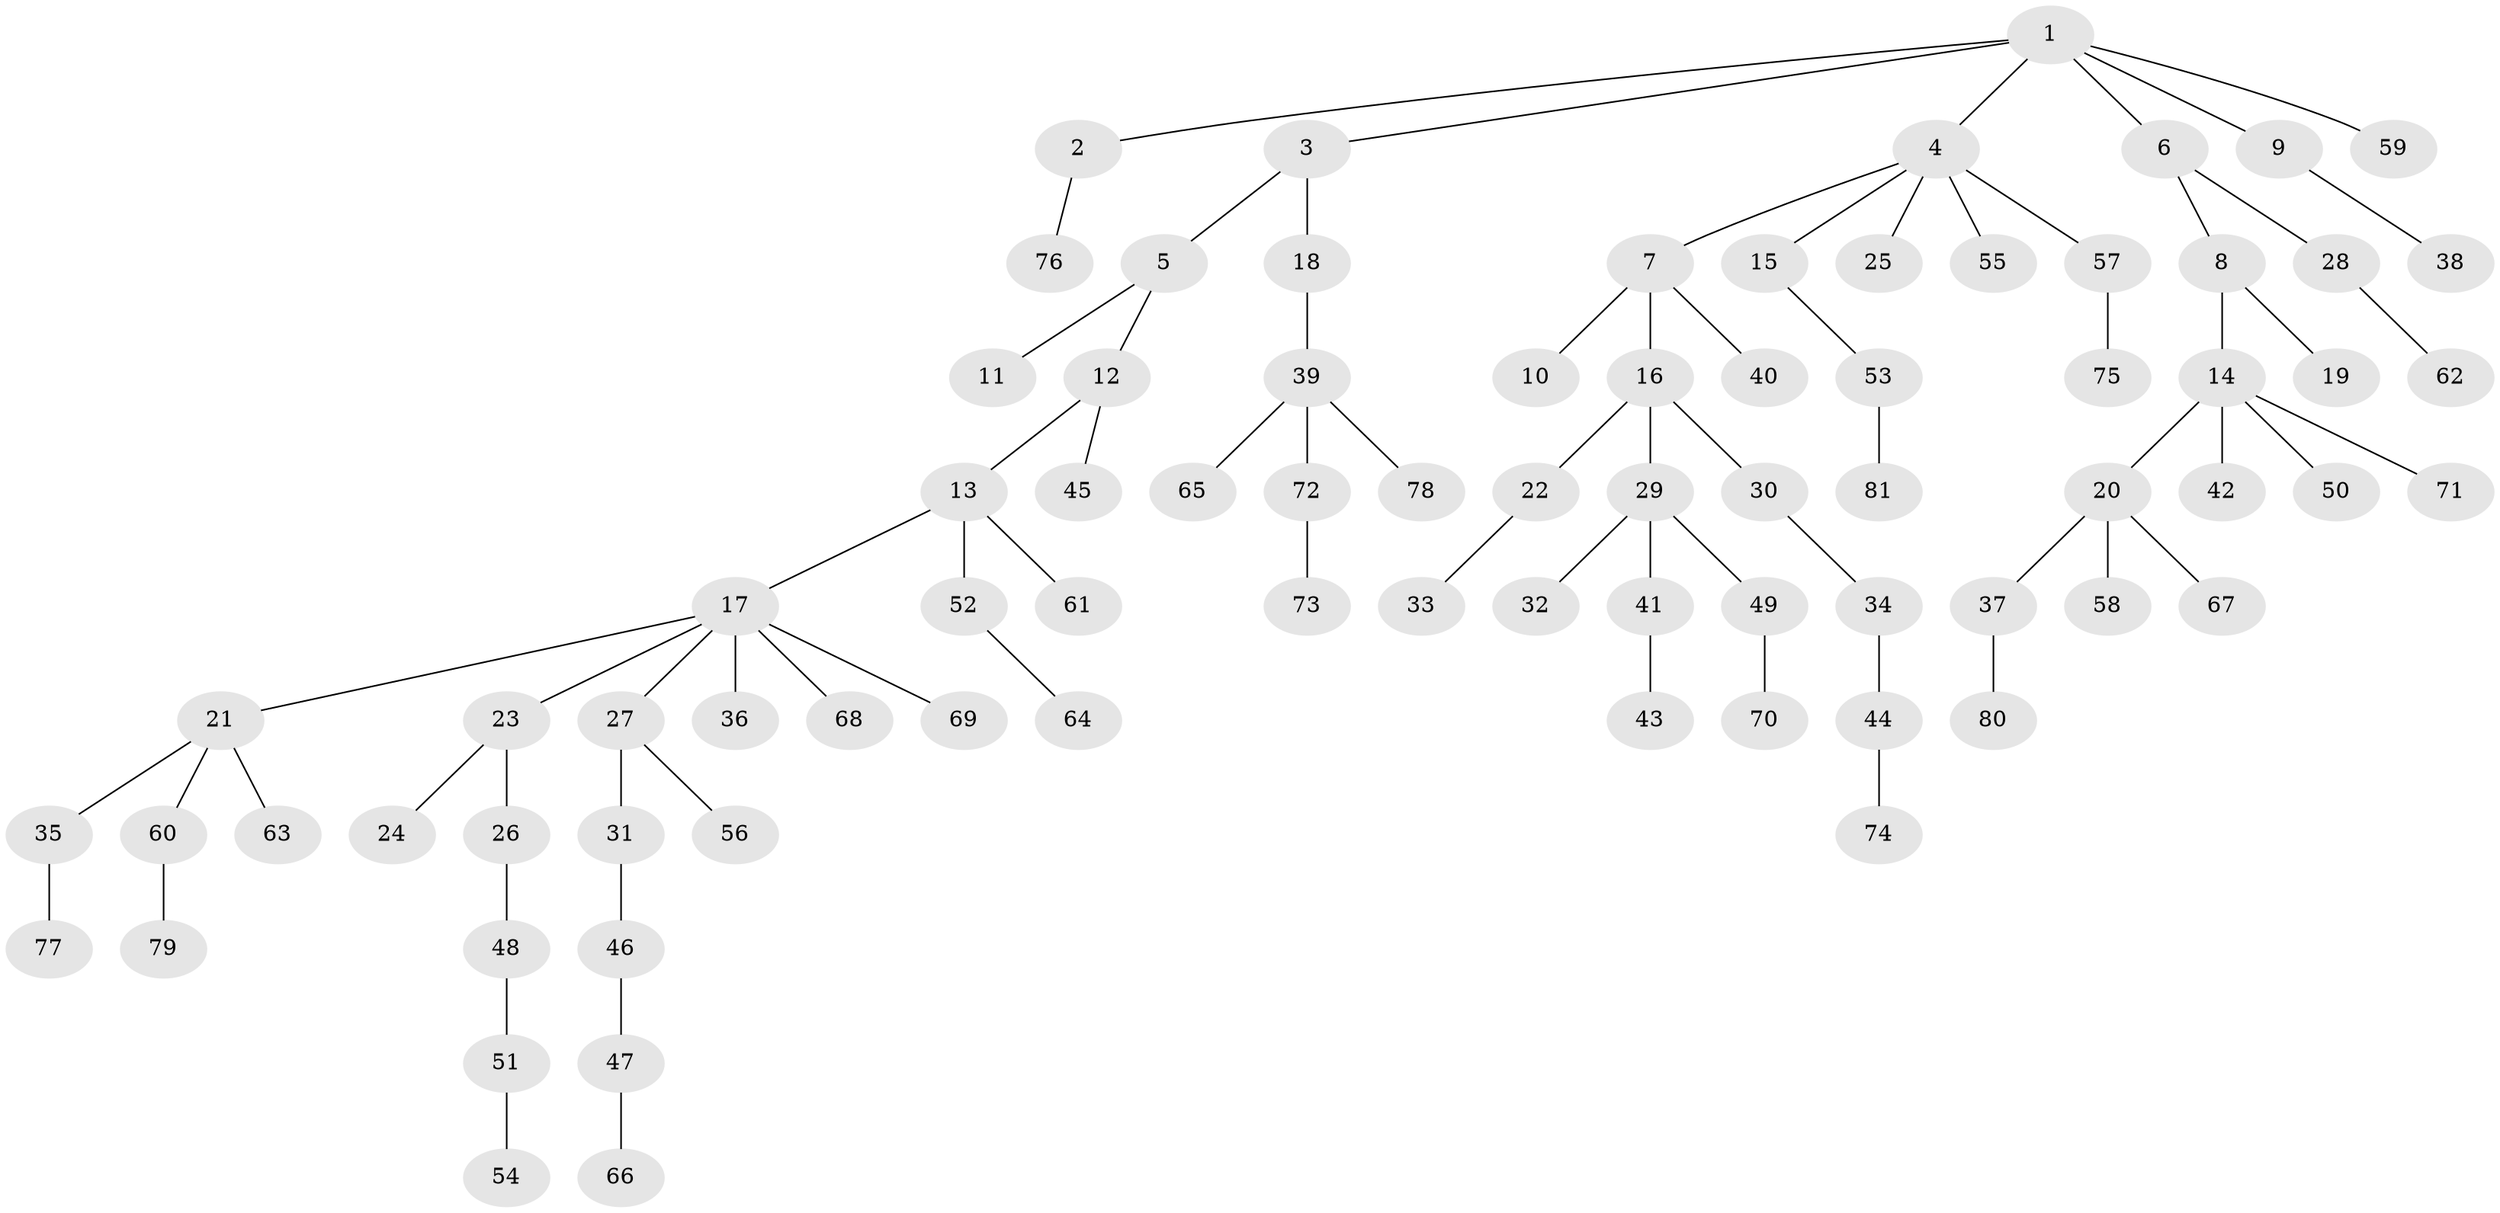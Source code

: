 // coarse degree distribution, {4: 0.07317073170731707, 1: 0.4634146341463415, 5: 0.04878048780487805, 2: 0.2926829268292683, 3: 0.12195121951219512}
// Generated by graph-tools (version 1.1) at 2025/51/03/04/25 22:51:46]
// undirected, 81 vertices, 80 edges
graph export_dot {
  node [color=gray90,style=filled];
  1;
  2;
  3;
  4;
  5;
  6;
  7;
  8;
  9;
  10;
  11;
  12;
  13;
  14;
  15;
  16;
  17;
  18;
  19;
  20;
  21;
  22;
  23;
  24;
  25;
  26;
  27;
  28;
  29;
  30;
  31;
  32;
  33;
  34;
  35;
  36;
  37;
  38;
  39;
  40;
  41;
  42;
  43;
  44;
  45;
  46;
  47;
  48;
  49;
  50;
  51;
  52;
  53;
  54;
  55;
  56;
  57;
  58;
  59;
  60;
  61;
  62;
  63;
  64;
  65;
  66;
  67;
  68;
  69;
  70;
  71;
  72;
  73;
  74;
  75;
  76;
  77;
  78;
  79;
  80;
  81;
  1 -- 2;
  1 -- 3;
  1 -- 4;
  1 -- 6;
  1 -- 9;
  1 -- 59;
  2 -- 76;
  3 -- 5;
  3 -- 18;
  4 -- 7;
  4 -- 15;
  4 -- 25;
  4 -- 55;
  4 -- 57;
  5 -- 11;
  5 -- 12;
  6 -- 8;
  6 -- 28;
  7 -- 10;
  7 -- 16;
  7 -- 40;
  8 -- 14;
  8 -- 19;
  9 -- 38;
  12 -- 13;
  12 -- 45;
  13 -- 17;
  13 -- 52;
  13 -- 61;
  14 -- 20;
  14 -- 42;
  14 -- 50;
  14 -- 71;
  15 -- 53;
  16 -- 22;
  16 -- 29;
  16 -- 30;
  17 -- 21;
  17 -- 23;
  17 -- 27;
  17 -- 36;
  17 -- 68;
  17 -- 69;
  18 -- 39;
  20 -- 37;
  20 -- 58;
  20 -- 67;
  21 -- 35;
  21 -- 60;
  21 -- 63;
  22 -- 33;
  23 -- 24;
  23 -- 26;
  26 -- 48;
  27 -- 31;
  27 -- 56;
  28 -- 62;
  29 -- 32;
  29 -- 41;
  29 -- 49;
  30 -- 34;
  31 -- 46;
  34 -- 44;
  35 -- 77;
  37 -- 80;
  39 -- 65;
  39 -- 72;
  39 -- 78;
  41 -- 43;
  44 -- 74;
  46 -- 47;
  47 -- 66;
  48 -- 51;
  49 -- 70;
  51 -- 54;
  52 -- 64;
  53 -- 81;
  57 -- 75;
  60 -- 79;
  72 -- 73;
}
